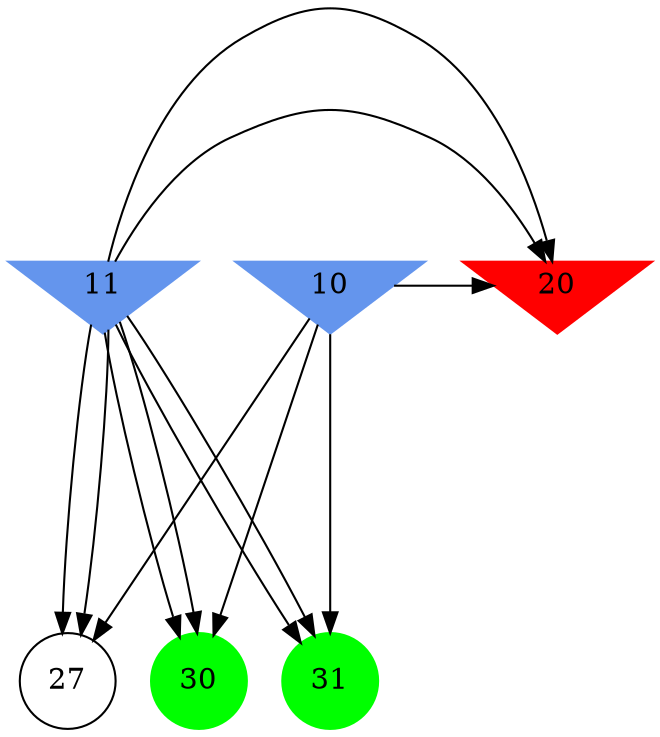 digraph brain {
	ranksep=2.0;
	10 [shape=invtriangle,style=filled,color=cornflowerblue];
	11 [shape=invtriangle,style=filled,color=cornflowerblue];
	20 [shape=invtriangle,style=filled,color=red];
	27 [shape=circle,color=black];
	30 [shape=circle,style=filled,color=green];
	31 [shape=circle,style=filled,color=green];
	11	->	30;
	11	->	31;
	11	->	27;
	11	->	20;
	10	->	30;
	10	->	31;
	10	->	27;
	10	->	20;
	11	->	30;
	11	->	31;
	11	->	27;
	11	->	20;
	{ rank=same; 10; 11; 20; }
	{ rank=same; 27; }
	{ rank=same; 30; 31; }
}
